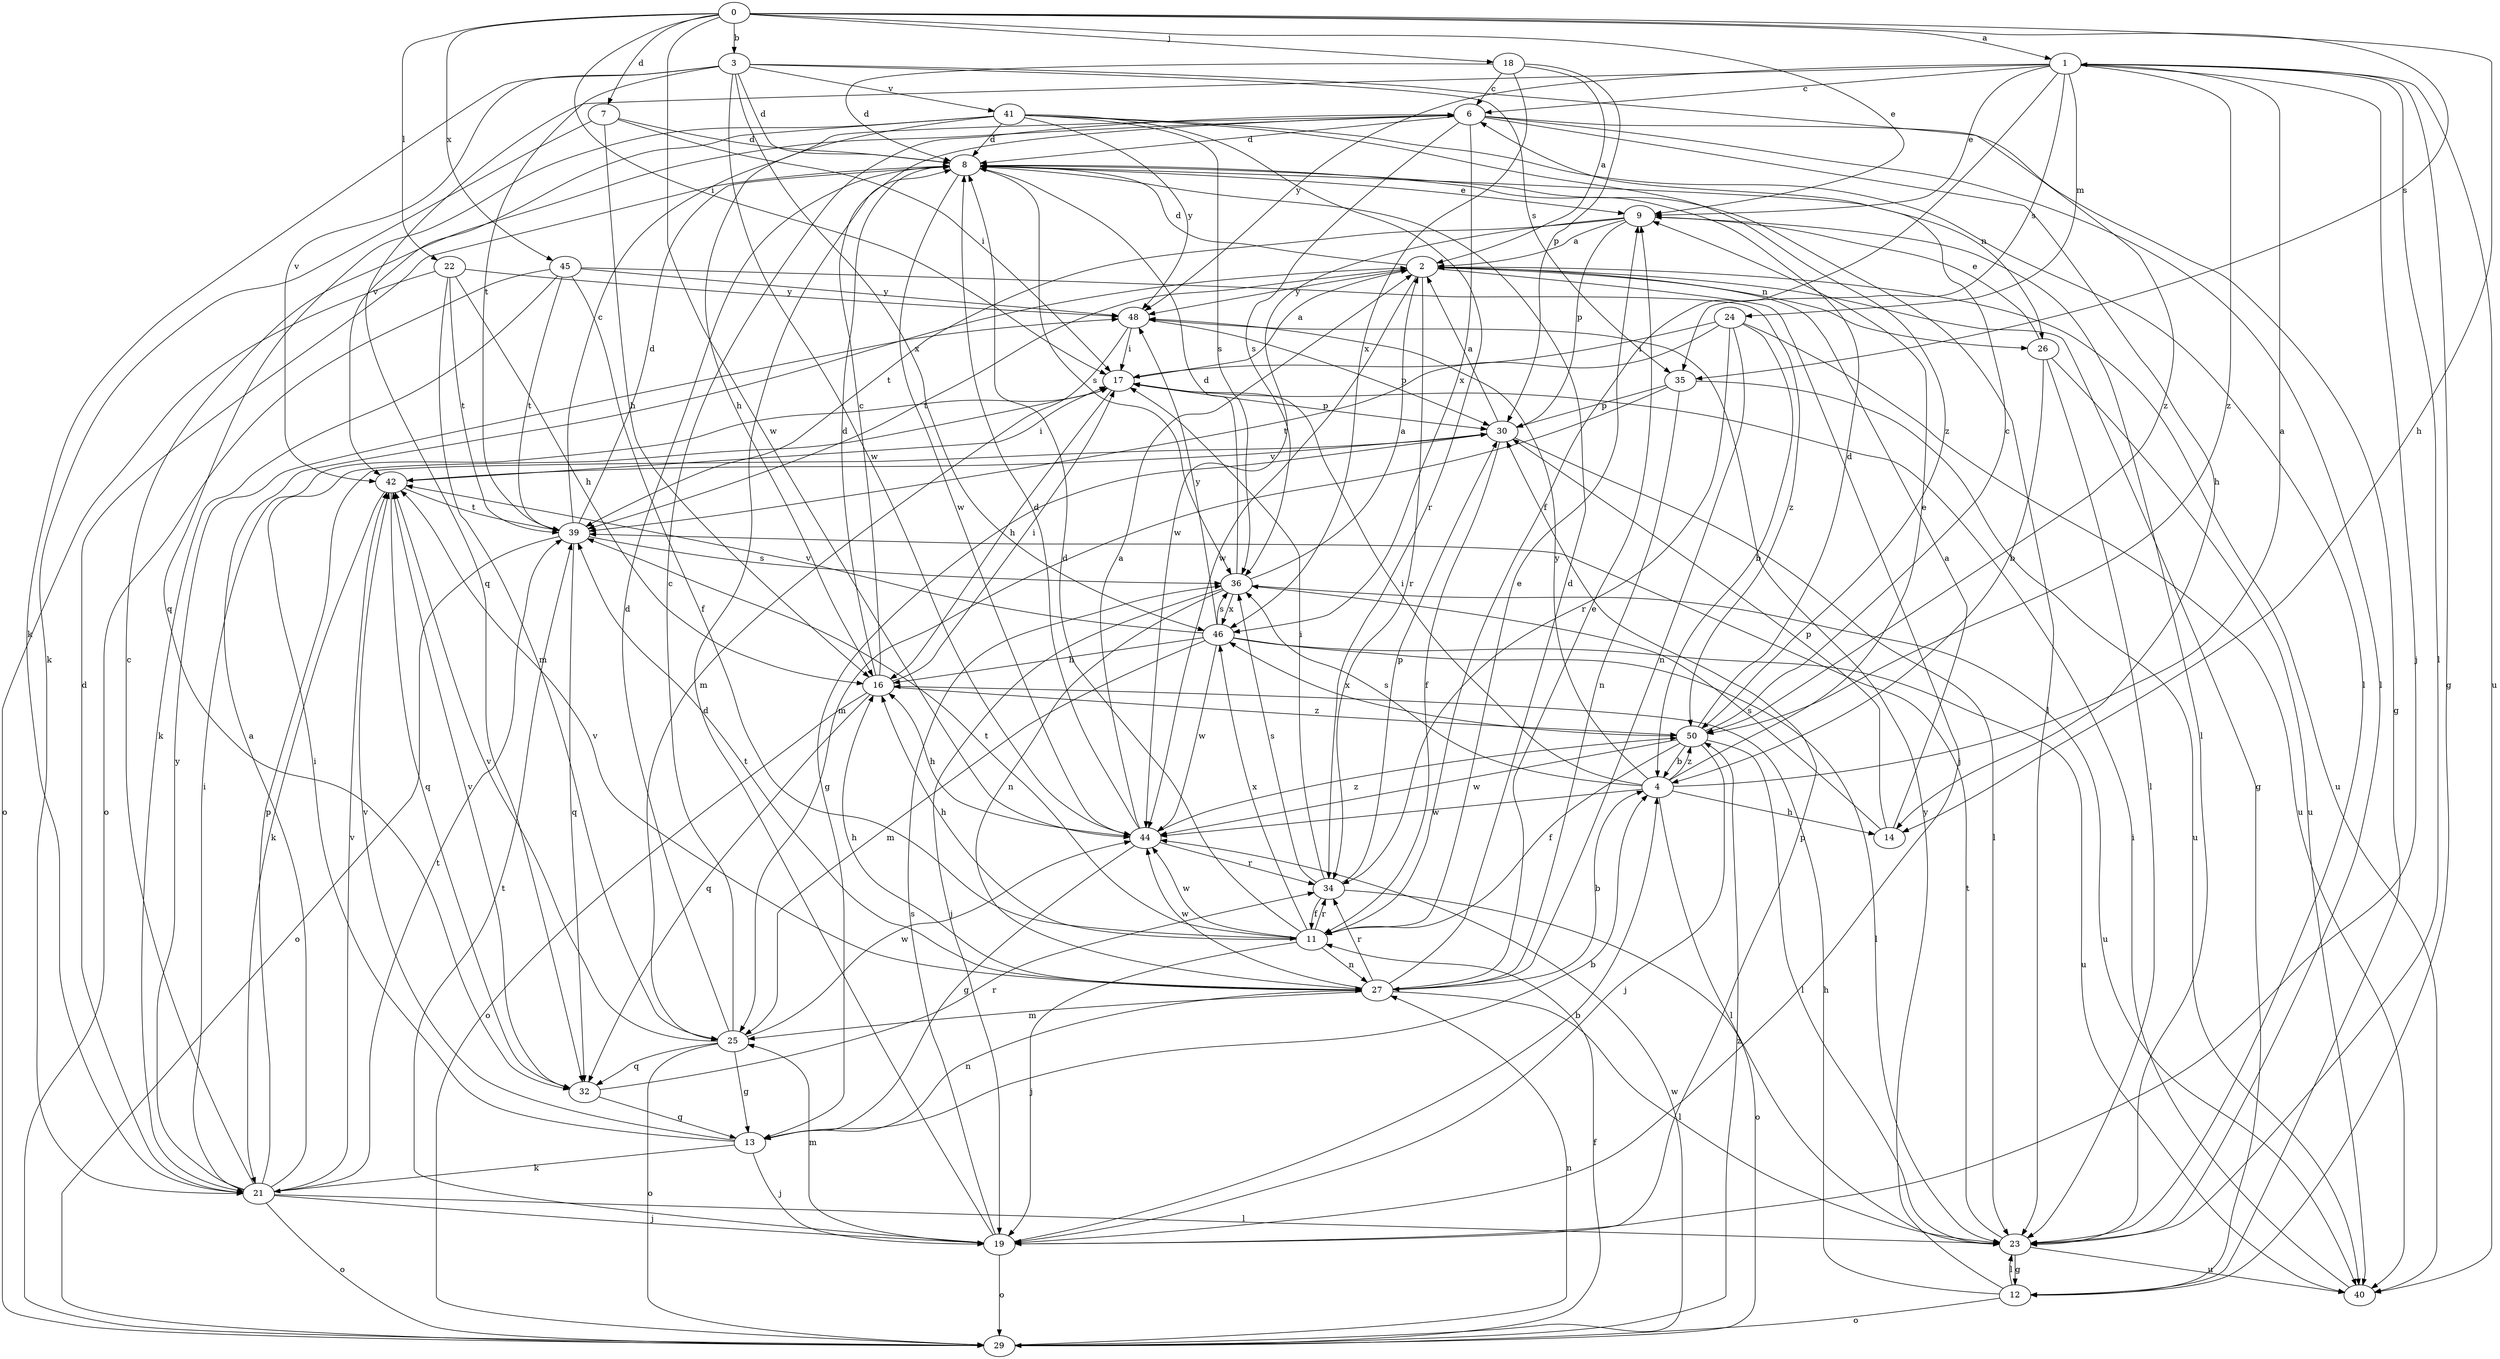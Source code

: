 strict digraph  {
0;
1;
2;
3;
4;
6;
7;
8;
9;
11;
12;
13;
14;
16;
17;
18;
19;
21;
22;
23;
24;
25;
26;
27;
29;
30;
32;
34;
35;
36;
39;
40;
41;
42;
44;
45;
46;
48;
50;
0 -> 1  [label=a];
0 -> 3  [label=b];
0 -> 7  [label=d];
0 -> 9  [label=e];
0 -> 14  [label=h];
0 -> 17  [label=i];
0 -> 18  [label=j];
0 -> 22  [label=l];
0 -> 35  [label=s];
0 -> 44  [label=w];
0 -> 45  [label=x];
1 -> 6  [label=c];
1 -> 9  [label=e];
1 -> 11  [label=f];
1 -> 12  [label=g];
1 -> 19  [label=j];
1 -> 23  [label=l];
1 -> 24  [label=m];
1 -> 32  [label=q];
1 -> 35  [label=s];
1 -> 40  [label=u];
1 -> 48  [label=y];
1 -> 50  [label=z];
2 -> 8  [label=d];
2 -> 12  [label=g];
2 -> 19  [label=j];
2 -> 26  [label=n];
2 -> 34  [label=r];
2 -> 39  [label=t];
2 -> 40  [label=u];
2 -> 44  [label=w];
2 -> 48  [label=y];
3 -> 8  [label=d];
3 -> 21  [label=k];
3 -> 35  [label=s];
3 -> 39  [label=t];
3 -> 41  [label=v];
3 -> 42  [label=v];
3 -> 44  [label=w];
3 -> 46  [label=x];
3 -> 50  [label=z];
4 -> 1  [label=a];
4 -> 9  [label=e];
4 -> 14  [label=h];
4 -> 17  [label=i];
4 -> 23  [label=l];
4 -> 36  [label=s];
4 -> 44  [label=w];
4 -> 48  [label=y];
4 -> 50  [label=z];
6 -> 8  [label=d];
6 -> 12  [label=g];
6 -> 14  [label=h];
6 -> 23  [label=l];
6 -> 36  [label=s];
6 -> 46  [label=x];
7 -> 8  [label=d];
7 -> 16  [label=h];
7 -> 17  [label=i];
7 -> 21  [label=k];
8 -> 9  [label=e];
8 -> 23  [label=l];
8 -> 26  [label=n];
8 -> 36  [label=s];
8 -> 44  [label=w];
9 -> 2  [label=a];
9 -> 23  [label=l];
9 -> 30  [label=p];
9 -> 39  [label=t];
9 -> 44  [label=w];
11 -> 8  [label=d];
11 -> 9  [label=e];
11 -> 16  [label=h];
11 -> 19  [label=j];
11 -> 27  [label=n];
11 -> 34  [label=r];
11 -> 39  [label=t];
11 -> 44  [label=w];
11 -> 46  [label=x];
12 -> 16  [label=h];
12 -> 23  [label=l];
12 -> 29  [label=o];
12 -> 48  [label=y];
13 -> 4  [label=b];
13 -> 17  [label=i];
13 -> 19  [label=j];
13 -> 21  [label=k];
13 -> 27  [label=n];
13 -> 42  [label=v];
14 -> 2  [label=a];
14 -> 30  [label=p];
14 -> 36  [label=s];
16 -> 6  [label=c];
16 -> 8  [label=d];
16 -> 17  [label=i];
16 -> 29  [label=o];
16 -> 32  [label=q];
16 -> 50  [label=z];
17 -> 2  [label=a];
17 -> 16  [label=h];
17 -> 30  [label=p];
18 -> 2  [label=a];
18 -> 6  [label=c];
18 -> 8  [label=d];
18 -> 30  [label=p];
18 -> 46  [label=x];
19 -> 4  [label=b];
19 -> 8  [label=d];
19 -> 25  [label=m];
19 -> 29  [label=o];
19 -> 30  [label=p];
19 -> 36  [label=s];
19 -> 39  [label=t];
21 -> 2  [label=a];
21 -> 6  [label=c];
21 -> 8  [label=d];
21 -> 17  [label=i];
21 -> 19  [label=j];
21 -> 23  [label=l];
21 -> 29  [label=o];
21 -> 30  [label=p];
21 -> 39  [label=t];
21 -> 42  [label=v];
21 -> 48  [label=y];
22 -> 16  [label=h];
22 -> 25  [label=m];
22 -> 29  [label=o];
22 -> 39  [label=t];
22 -> 48  [label=y];
23 -> 12  [label=g];
23 -> 39  [label=t];
23 -> 40  [label=u];
24 -> 4  [label=b];
24 -> 17  [label=i];
24 -> 27  [label=n];
24 -> 34  [label=r];
24 -> 39  [label=t];
24 -> 40  [label=u];
25 -> 6  [label=c];
25 -> 8  [label=d];
25 -> 13  [label=g];
25 -> 29  [label=o];
25 -> 32  [label=q];
25 -> 42  [label=v];
25 -> 44  [label=w];
26 -> 4  [label=b];
26 -> 9  [label=e];
26 -> 23  [label=l];
26 -> 40  [label=u];
27 -> 4  [label=b];
27 -> 8  [label=d];
27 -> 9  [label=e];
27 -> 16  [label=h];
27 -> 23  [label=l];
27 -> 25  [label=m];
27 -> 34  [label=r];
27 -> 39  [label=t];
27 -> 42  [label=v];
27 -> 44  [label=w];
29 -> 11  [label=f];
29 -> 27  [label=n];
29 -> 44  [label=w];
29 -> 50  [label=z];
30 -> 2  [label=a];
30 -> 11  [label=f];
30 -> 13  [label=g];
30 -> 23  [label=l];
30 -> 42  [label=v];
32 -> 13  [label=g];
32 -> 34  [label=r];
32 -> 42  [label=v];
34 -> 11  [label=f];
34 -> 17  [label=i];
34 -> 29  [label=o];
34 -> 30  [label=p];
34 -> 36  [label=s];
35 -> 25  [label=m];
35 -> 27  [label=n];
35 -> 30  [label=p];
35 -> 40  [label=u];
36 -> 2  [label=a];
36 -> 8  [label=d];
36 -> 19  [label=j];
36 -> 27  [label=n];
36 -> 40  [label=u];
36 -> 46  [label=x];
39 -> 6  [label=c];
39 -> 8  [label=d];
39 -> 29  [label=o];
39 -> 32  [label=q];
39 -> 36  [label=s];
40 -> 17  [label=i];
41 -> 8  [label=d];
41 -> 16  [label=h];
41 -> 23  [label=l];
41 -> 32  [label=q];
41 -> 34  [label=r];
41 -> 36  [label=s];
41 -> 42  [label=v];
41 -> 48  [label=y];
41 -> 50  [label=z];
42 -> 17  [label=i];
42 -> 21  [label=k];
42 -> 32  [label=q];
42 -> 39  [label=t];
44 -> 2  [label=a];
44 -> 8  [label=d];
44 -> 13  [label=g];
44 -> 16  [label=h];
44 -> 34  [label=r];
44 -> 50  [label=z];
45 -> 11  [label=f];
45 -> 21  [label=k];
45 -> 29  [label=o];
45 -> 39  [label=t];
45 -> 48  [label=y];
45 -> 50  [label=z];
46 -> 16  [label=h];
46 -> 23  [label=l];
46 -> 25  [label=m];
46 -> 36  [label=s];
46 -> 40  [label=u];
46 -> 42  [label=v];
46 -> 44  [label=w];
46 -> 48  [label=y];
48 -> 17  [label=i];
48 -> 25  [label=m];
48 -> 30  [label=p];
50 -> 4  [label=b];
50 -> 6  [label=c];
50 -> 8  [label=d];
50 -> 11  [label=f];
50 -> 19  [label=j];
50 -> 23  [label=l];
50 -> 44  [label=w];
50 -> 46  [label=x];
}
